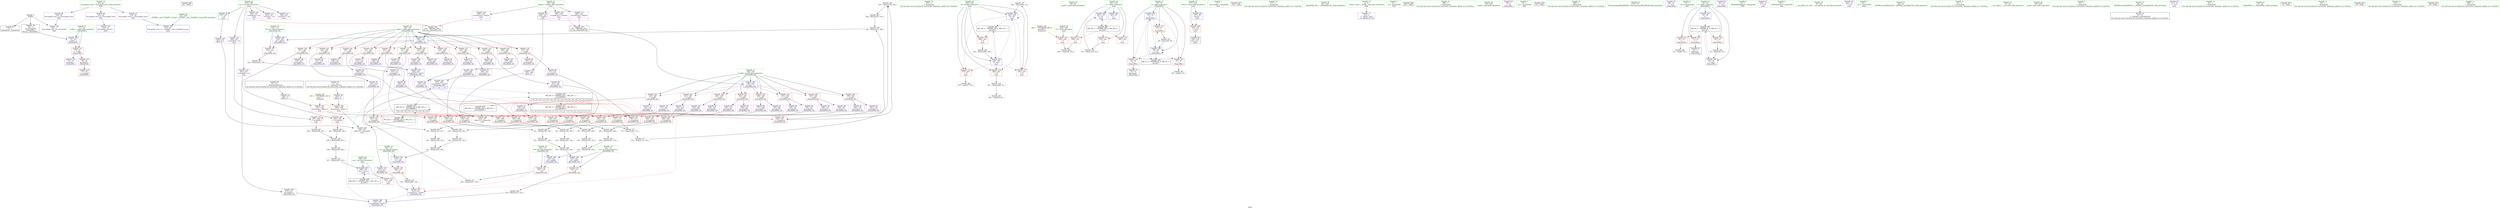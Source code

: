 digraph "SVFG" {
	label="SVFG";

	Node0x555f9a396980 [shape=record,color=grey,label="{NodeID: 0\nNullPtr}"];
	Node0x555f9a396980 -> Node0x555f9a3b4a30[style=solid];
	Node0x555f9a396980 -> Node0x555f9a3b5b50[style=solid];
	Node0x555f9a396980 -> Node0x555f9a3bdc20[style=solid];
	Node0x555f9a3e45e0 [shape=record,color=black,label="{NodeID: 346\n96 = PHI()\n}"];
	Node0x555f9a3c4ab0 [shape=record,color=grey,label="{NodeID: 263\n183 = Binary(178, 182, )\n}"];
	Node0x555f9a3c4ab0 -> Node0x555f9a3c47b0[style=solid];
	Node0x555f9a3bd7e0 [shape=record,color=red,label="{NodeID: 180\n302\<--301\n\<--arrayidx8\nmain\n}"];
	Node0x555f9a3bd7e0 -> Node0x555f9a3c4db0[style=solid];
	Node0x555f9a3b5410 [shape=record,color=purple,label="{NodeID: 97\n198\<--197\narrayidx42\<--\n_Z4multPA2_iS0_\n}"];
	Node0x555f9a3b2e40 [shape=record,color=green,label="{NodeID: 14\n270\<--1\n\<--dummyObj\nCan only get source location for instruction, argument, global var or function.}"];
	Node0x555f9a3c5fb0 [shape=record,color=grey,label="{NodeID: 277\n292 = Binary(291, 63, )\n}"];
	Node0x555f9a3c5fb0 -> Node0x555f9a3b8ed0[style=solid];
	Node0x555f9a3b8510 [shape=record,color=blue,label="{NodeID: 194\n112\<--163\na2\<--add22\n_Z4multPA2_iS0_\n}"];
	Node0x555f9a3b8510 -> Node0x555f9a3bbf80[style=dashed];
	Node0x555f9a3b4f50 [shape=record,color=purple,label="{NodeID: 111\n289\<--245\narraydecay5\<--thepow\nmain\n|{<s0>11}}"];
	Node0x555f9a3b4f50:s0 -> Node0x555f9a3e4c60[style=solid,color=red];
	Node0x555f9a3b39a0 [shape=record,color=green,label="{NodeID: 28\n80\<--81\nprintf\<--printf_field_insensitive\n}"];
	Node0x555f9a3b9070 [shape=record,color=blue,label="{NodeID: 208\n241\<--315\nt\<--inc\nmain\n}"];
	Node0x555f9a3b9070 -> Node0x555f9a3d0380[style=dashed];
	Node0x555f9a3bab30 [shape=record,color=red,label="{NodeID: 125\n67\<--55\n\<--j\n_Z5printPA2_i\n}"];
	Node0x555f9a3bab30 -> Node0x555f9a3c65b0[style=solid];
	Node0x555f9a3b4590 [shape=record,color=green,label="{NodeID: 42\n247\<--248\ncur\<--cur_field_insensitive\nmain\n}"];
	Node0x555f9a3b4590 -> Node0x555f9a3b6190[style=solid];
	Node0x555f9a3b4590 -> Node0x555f9a3b5020[style=solid];
	Node0x555f9a3b4590 -> Node0x555f9a3b50f0[style=solid];
	Node0x555f9a3b4590 -> Node0x555f9a3b51c0[style=solid];
	Node0x555f9a3b4590 -> Node0x555f9a3ba390[style=solid];
	Node0x555f9a3b4590 -> Node0x555f9a3ba420[style=solid];
	Node0x555f9a3bb690 [shape=record,color=red,label="{NodeID: 139\n223\<--106\n\<--a.addr\n_Z4multPA2_iS0_\n}"];
	Node0x555f9a3bb690 -> Node0x555f9a3b5a90[style=solid];
	Node0x555f9a3bb690 -> Node0x555f9a3b4b40[style=solid];
	Node0x555f9a3b6260 [shape=record,color=black,label="{NodeID: 56\n236\<--318\nmain_ret\<--\nmain\n}"];
	Node0x555f9a3bc1f0 [shape=record,color=red,label="{NodeID: 153\n123\<--122\n\<--arrayidx1\n_Z4multPA2_iS0_\n}"];
	Node0x555f9a3bc1f0 -> Node0x555f9a3c3d30[style=solid];
	Node0x555f9a3b6e50 [shape=record,color=purple,label="{NodeID: 70\n122\<--120\narrayidx1\<--\n_Z4multPA2_iS0_\n}"];
	Node0x555f9a3b6e50 -> Node0x555f9a3bc1f0[style=solid];
	Node0x555f9a3b9e50 [shape=record,color=grey,label="{NodeID: 250\n304 = Binary(298, 303, )\n}"];
	Node0x555f9a3b9e50 -> Node0x555f9a3ba150[style=solid];
	Node0x555f9a3bcd50 [shape=record,color=red,label="{NodeID: 167\n200\<--199\n\<--arrayidx43\n_Z4multPA2_iS0_\n}"];
	Node0x555f9a3bcd50 -> Node0x555f9a3c4c30[style=solid];
	Node0x555f9a3b79b0 [shape=record,color=purple,label="{NodeID: 84\n159\<--157\narrayidx19\<--\n_Z4multPA2_iS0_\n}"];
	Node0x555f9a3b79b0 -> Node0x555f9a3bc7a0[style=solid];
	Node0x555f9a3ad4a0 [shape=record,color=green,label="{NodeID: 1\n7\<--1\n__dso_handle\<--dummyObj\nGlob }"];
	Node0x555f9a3e46e0 [shape=record,color=black,label="{NodeID: 347\n253 = PHI()\n}"];
	Node0x555f9a3c4c30 [shape=record,color=grey,label="{NodeID: 264\n205 = Binary(200, 204, )\n}"];
	Node0x555f9a3c4c30 -> Node0x555f9a3c5b30[style=solid];
	Node0x555f9a3bd8b0 [shape=record,color=red,label="{NodeID: 181\n337\<--336\ndummyVal\<--offset_0\nmain\n}"];
	Node0x555f9a3bd8b0 -> Node0x555f9a3b8d30[style=solid];
	Node0x555f9a3b54e0 [shape=record,color=purple,label="{NodeID: 98\n199\<--197\narrayidx43\<--\n_Z4multPA2_iS0_\n}"];
	Node0x555f9a3b54e0 -> Node0x555f9a3bcd50[style=solid];
	Node0x555f9a3b2ed0 [shape=record,color=green,label="{NodeID: 15\n271\<--1\n\<--dummyObj\nCan only get source location for instruction, argument, global var or function.}"];
	Node0x555f9a3c6130 [shape=record,color=grey,label="{NodeID: 278\n281 = Binary(280, 63, )\n}"];
	Node0x555f9a3c6130 -> Node0x555f9a3c68b0[style=solid];
	Node0x555f9a3b85e0 [shape=record,color=blue,label="{NodeID: 195\n114\<--185\nb1\<--add35\n_Z4multPA2_iS0_\n}"];
	Node0x555f9a3b85e0 -> Node0x555f9a3bc050[style=dashed];
	Node0x555f9a3b5020 [shape=record,color=purple,label="{NodeID: 112\n284\<--247\narraydecay\<--cur\nmain\n|{<s0>10}}"];
	Node0x555f9a3b5020:s0 -> Node0x555f9a3e49e0[style=solid,color=red];
	Node0x555f9a3b3aa0 [shape=record,color=green,label="{NodeID: 29\n101\<--102\n_Z4multPA2_iS0_\<--_Z4multPA2_iS0__field_insensitive\n}"];
	Node0x555f9a3d2180 [shape=record,color=black,label="{NodeID: 292\nMR_20V_4 = PHI(MR_20V_7, MR_20V_3, )\npts\{2460000 \}\n|{|<s2>10|<s3>10|<s4>10|<s5>10|<s6>10|<s7>10|<s8>10|<s9>10|<s10>10|<s11>10|<s12>10|<s13>10|<s14>10|<s15>10|<s16>10|<s17>10|<s18>10}}"];
	Node0x555f9a3d2180 -> Node0x555f9a3d1280[style=dashed];
	Node0x555f9a3d2180 -> Node0x555f9a3d3a80[style=dashed];
	Node0x555f9a3d2180:s2 -> Node0x555f9a3bc1f0[style=dashed,color=red];
	Node0x555f9a3d2180:s3 -> Node0x555f9a3bc2c0[style=dashed,color=red];
	Node0x555f9a3d2180:s4 -> Node0x555f9a3bc390[style=dashed,color=red];
	Node0x555f9a3d2180:s5 -> Node0x555f9a3bc460[style=dashed,color=red];
	Node0x555f9a3d2180:s6 -> Node0x555f9a3bc530[style=dashed,color=red];
	Node0x555f9a3d2180:s7 -> Node0x555f9a3bc600[style=dashed,color=red];
	Node0x555f9a3d2180:s8 -> Node0x555f9a3bc6d0[style=dashed,color=red];
	Node0x555f9a3d2180:s9 -> Node0x555f9a3bc7a0[style=dashed,color=red];
	Node0x555f9a3d2180:s10 -> Node0x555f9a3bc870[style=dashed,color=red];
	Node0x555f9a3d2180:s11 -> Node0x555f9a3bc940[style=dashed,color=red];
	Node0x555f9a3d2180:s12 -> Node0x555f9a3bca10[style=dashed,color=red];
	Node0x555f9a3d2180:s13 -> Node0x555f9a3bcae0[style=dashed,color=red];
	Node0x555f9a3d2180:s14 -> Node0x555f9a3bcbb0[style=dashed,color=red];
	Node0x555f9a3d2180:s15 -> Node0x555f9a3bcc80[style=dashed,color=red];
	Node0x555f9a3d2180:s16 -> Node0x555f9a3bcd50[style=dashed,color=red];
	Node0x555f9a3d2180:s17 -> Node0x555f9a3bce20[style=dashed,color=red];
	Node0x555f9a3d2180:s18 -> Node0x555f9a3b8780[style=dashed,color=red];
	Node0x555f9a3bac00 [shape=record,color=red,label="{NodeID: 126\n74\<--55\n\<--j\n_Z5printPA2_i\n}"];
	Node0x555f9a3bac00 -> Node0x555f9a3b5ff0[style=solid];
	Node0x555f9a3b4660 [shape=record,color=green,label="{NodeID: 43\n249\<--250\nans\<--ans_field_insensitive\nmain\n}"];
	Node0x555f9a3b4660 -> Node0x555f9a3bd640[style=solid];
	Node0x555f9a3b4660 -> Node0x555f9a3b8fa0[style=solid];
	Node0x555f9a3bb760 [shape=record,color=red,label="{NodeID: 140\n229\<--106\n\<--a.addr\n_Z4multPA2_iS0_\n}"];
	Node0x555f9a3bb760 -> Node0x555f9a3b4c10[style=solid];
	Node0x555f9a3bb760 -> Node0x555f9a3b4ce0[style=solid];
	Node0x555f9a3b6330 [shape=record,color=purple,label="{NodeID: 57\n31\<--4\n\<--_ZStL8__ioinit\n__cxx_global_var_init\n}"];
	Node0x555f9a3bc2c0 [shape=record,color=red,label="{NodeID: 154\n127\<--126\n\<--arrayidx3\n_Z4multPA2_iS0_\n}"];
	Node0x555f9a3bc2c0 -> Node0x555f9a3c3d30[style=solid];
	Node0x555f9a3b6f20 [shape=record,color=purple,label="{NodeID: 71\n125\<--124\narrayidx2\<--\n_Z4multPA2_iS0_\n}"];
	Node0x555f9a3b9fd0 [shape=record,color=grey,label="{NodeID: 251\n222 = Binary(221, 130, )\n}"];
	Node0x555f9a3b9fd0 -> Node0x555f9a3b8920[style=solid];
	Node0x555f9a3bce20 [shape=record,color=red,label="{NodeID: 168\n204\<--203\n\<--arrayidx45\n_Z4multPA2_iS0_\n}"];
	Node0x555f9a3bce20 -> Node0x555f9a3c4c30[style=solid];
	Node0x555f9a3b7a80 [shape=record,color=purple,label="{NodeID: 85\n166\<--165\narrayidx23\<--\n_Z4multPA2_iS0_\n}"];
	Node0x555f9a396cd0 [shape=record,color=green,label="{NodeID: 2\n8\<--1\n.str\<--dummyObj\nGlob }"];
	Node0x555f9a3e47e0 [shape=record,color=black,label="{NodeID: 348\n263 = PHI()\n}"];
	Node0x555f9a3c4db0 [shape=record,color=grey,label="{NodeID: 265\n303 = Binary(63, 302, )\n}"];
	Node0x555f9a3c4db0 -> Node0x555f9a3b9e50[style=solid];
	Node0x555f9a3bd980 [shape=record,color=red,label="{NodeID: 182\n340\<--339\ndummyVal\<--offset_0\nmain\n}"];
	Node0x555f9a3bd980 -> Node0x555f9a3b8e00[style=solid];
	Node0x555f9a3b55b0 [shape=record,color=purple,label="{NodeID: 99\n202\<--201\narrayidx44\<--\n_Z4multPA2_iS0_\n}"];
	Node0x555f9a3b2f60 [shape=record,color=green,label="{NodeID: 16\n299\<--1\n\<--dummyObj\nCan only get source location for instruction, argument, global var or function.}"];
	Node0x555f9a3c62b0 [shape=record,color=grey,label="{NodeID: 279\n185 = Binary(174, 184, )\n}"];
	Node0x555f9a3c62b0 -> Node0x555f9a3b85e0[style=solid];
	Node0x555f9a3b86b0 [shape=record,color=blue,label="{NodeID: 196\n116\<--207\nb2\<--add48\n_Z4multPA2_iS0_\n}"];
	Node0x555f9a3b86b0 -> Node0x555f9a3bc120[style=dashed];
	Node0x555f9a3b50f0 [shape=record,color=purple,label="{NodeID: 113\n295\<--247\narrayidx\<--cur\nmain\n}"];
	Node0x555f9a3b3ba0 [shape=record,color=green,label="{NodeID: 30\n106\<--107\na.addr\<--a.addr_field_insensitive\n_Z4multPA2_iS0_\n}"];
	Node0x555f9a3b3ba0 -> Node0x555f9a3bae70[style=solid];
	Node0x555f9a3b3ba0 -> Node0x555f9a3baf40[style=solid];
	Node0x555f9a3b3ba0 -> Node0x555f9a3bb010[style=solid];
	Node0x555f9a3b3ba0 -> Node0x555f9a3bb0e0[style=solid];
	Node0x555f9a3b3ba0 -> Node0x555f9a3bb1b0[style=solid];
	Node0x555f9a3b3ba0 -> Node0x555f9a3bb280[style=solid];
	Node0x555f9a3b3ba0 -> Node0x555f9a3bb350[style=solid];
	Node0x555f9a3b3ba0 -> Node0x555f9a3bb420[style=solid];
	Node0x555f9a3b3ba0 -> Node0x555f9a3bb4f0[style=solid];
	Node0x555f9a3b3ba0 -> Node0x555f9a3bb5c0[style=solid];
	Node0x555f9a3b3ba0 -> Node0x555f9a3bb690[style=solid];
	Node0x555f9a3b3ba0 -> Node0x555f9a3bb760[style=solid];
	Node0x555f9a3b3ba0 -> Node0x555f9a3be130[style=solid];
	Node0x555f9a3d2680 [shape=record,color=black,label="{NodeID: 293\nMR_22V_4 = PHI(MR_22V_6, MR_22V_3, )\npts\{2480000 \}\n|{|<s4>10|<s5>10|<s6>10|<s7>10|<s8>10|<s9>10|<s10>10|<s11>10|<s12>10}}"];
	Node0x555f9a3d2680 -> Node0x555f9a3bd710[style=dashed];
	Node0x555f9a3d2680 -> Node0x555f9a3bd7e0[style=dashed];
	Node0x555f9a3d2680 -> Node0x555f9a3d1780[style=dashed];
	Node0x555f9a3d2680 -> Node0x555f9a3d2680[style=dashed];
	Node0x555f9a3d2680:s4 -> Node0x555f9a3bc1f0[style=dashed,color=red];
	Node0x555f9a3d2680:s5 -> Node0x555f9a3bc390[style=dashed,color=red];
	Node0x555f9a3d2680:s6 -> Node0x555f9a3bc530[style=dashed,color=red];
	Node0x555f9a3d2680:s7 -> Node0x555f9a3bc6d0[style=dashed,color=red];
	Node0x555f9a3d2680:s8 -> Node0x555f9a3bc870[style=dashed,color=red];
	Node0x555f9a3d2680:s9 -> Node0x555f9a3bca10[style=dashed,color=red];
	Node0x555f9a3d2680:s10 -> Node0x555f9a3bcbb0[style=dashed,color=red];
	Node0x555f9a3d2680:s11 -> Node0x555f9a3bcd50[style=dashed,color=red];
	Node0x555f9a3d2680:s12 -> Node0x555f9a3b8780[style=dashed,color=red];
	Node0x555f9a3bacd0 [shape=record,color=red,label="{NodeID: 127\n83\<--55\n\<--j\n_Z5printPA2_i\n}"];
	Node0x555f9a3bacd0 -> Node0x555f9a3c41b0[style=solid];
	Node0x555f9a3b4730 [shape=record,color=green,label="{NodeID: 44\n254\<--255\nscanf\<--scanf_field_insensitive\n}"];
	Node0x555f9a3d5dd0 [shape=record,color=yellow,style=double,label="{NodeID: 307\n24V_1 = ENCHI(MR_24V_0)\npts\{1 \}\nFun[main]}"];
	Node0x555f9a3d5dd0 -> Node0x555f9a3bd8b0[style=dashed];
	Node0x555f9a3d5dd0 -> Node0x555f9a3bd980[style=dashed];
	Node0x555f9a3bb830 [shape=record,color=red,label="{NodeID: 141\n124\<--108\n\<--b.addr\n_Z4multPA2_iS0_\n}"];
	Node0x555f9a3bb830 -> Node0x555f9a3b6f20[style=solid];
	Node0x555f9a3bb830 -> Node0x555f9a3b6ff0[style=solid];
	Node0x555f9a3b6400 [shape=record,color=purple,label="{NodeID: 58\n78\<--8\n\<--.str\n_Z5printPA2_i\n}"];
	Node0x555f9a3bc390 [shape=record,color=red,label="{NodeID: 155\n134\<--133\n\<--arrayidx5\n_Z4multPA2_iS0_\n}"];
	Node0x555f9a3bc390 -> Node0x555f9a3c4330[style=solid];
	Node0x555f9a3b6ff0 [shape=record,color=purple,label="{NodeID: 72\n126\<--124\narrayidx3\<--\n_Z4multPA2_iS0_\n}"];
	Node0x555f9a3b6ff0 -> Node0x555f9a3bc2c0[style=solid];
	Node0x555f9a3ba150 [shape=record,color=grey,label="{NodeID: 252\n305 = Binary(304, 306, )\n}"];
	Node0x555f9a3ba150 -> Node0x555f9a3ba2d0[style=solid];
	Node0x555f9a3bcef0 [shape=record,color=red,label="{NodeID: 169\n318\<--237\n\<--retval\nmain\n}"];
	Node0x555f9a3bcef0 -> Node0x555f9a3b6260[style=solid];
	Node0x555f9a3b7b50 [shape=record,color=purple,label="{NodeID: 86\n167\<--165\narrayidx24\<--\n_Z4multPA2_iS0_\n}"];
	Node0x555f9a3b7b50 -> Node0x555f9a3bc870[style=solid];
	Node0x555f9a3ae5c0 [shape=record,color=green,label="{NodeID: 3\n10\<--1\n.str.1\<--dummyObj\nGlob }"];
	Node0x555f9a3e48e0 [shape=record,color=black,label="{NodeID: 349\n312 = PHI()\n}"];
	Node0x555f9a3c4f30 [shape=record,color=grey,label="{NodeID: 266\n152 = Binary(151, 130, )\n}"];
	Node0x555f9a3c4f30 -> Node0x555f9a3b9850[style=solid];
	Node0x555f9a3bda50 [shape=record,color=blue,label="{NodeID: 183\n332\<--21\nllvm.global_ctors_0\<--\nGlob }"];
	Node0x555f9a3b5680 [shape=record,color=purple,label="{NodeID: 100\n203\<--201\narrayidx45\<--\n_Z4multPA2_iS0_\n}"];
	Node0x555f9a3b5680 -> Node0x555f9a3bce20[style=solid];
	Node0x555f9a3b2ff0 [shape=record,color=green,label="{NodeID: 17\n306\<--1\n\<--dummyObj\nCan only get source location for instruction, argument, global var or function.}"];
	Node0x555f9a3c6430 [shape=record,color=grey,label="{NodeID: 280\n265 = Binary(264, 266, )\n}"];
	Node0x555f9a3c6430 -> Node0x555f9a3b8c60[style=solid];
	Node0x555f9a3b8780 [shape=record,color=blue,label="{NodeID: 197\n213\<--210\narrayidx51\<--rem49\n_Z4multPA2_iS0_\n}"];
	Node0x555f9a3b8780 -> Node0x555f9a3b8850[style=dashed];
	Node0x555f9a3b51c0 [shape=record,color=purple,label="{NodeID: 114\n296\<--247\narrayidx6\<--cur\nmain\n}"];
	Node0x555f9a3b51c0 -> Node0x555f9a3bd710[style=solid];
	Node0x555f9a3b3c70 [shape=record,color=green,label="{NodeID: 31\n108\<--109\nb.addr\<--b.addr_field_insensitive\n_Z4multPA2_iS0_\n}"];
	Node0x555f9a3b3c70 -> Node0x555f9a3bb830[style=solid];
	Node0x555f9a3b3c70 -> Node0x555f9a3bb900[style=solid];
	Node0x555f9a3b3c70 -> Node0x555f9a3bb9d0[style=solid];
	Node0x555f9a3b3c70 -> Node0x555f9a3bbaa0[style=solid];
	Node0x555f9a3b3c70 -> Node0x555f9a3bbb70[style=solid];
	Node0x555f9a3b3c70 -> Node0x555f9a3bbc40[style=solid];
	Node0x555f9a3b3c70 -> Node0x555f9a3bbd10[style=solid];
	Node0x555f9a3b3c70 -> Node0x555f9a3bbde0[style=solid];
	Node0x555f9a3b3c70 -> Node0x555f9a3b8370[style=solid];
	Node0x555f9a3bada0 [shape=record,color=red,label="{NodeID: 128\n77\<--76\n\<--arrayidx5\n_Z5printPA2_i\n}"];
	Node0x555f9a3b4830 [shape=record,color=green,label="{NodeID: 45\n272\<--273\nllvm.memcpy.p0i8.p0i8.i64\<--llvm.memcpy.p0i8.p0i8.i64_field_insensitive\n}"];
	Node0x555f9a3bb900 [shape=record,color=red,label="{NodeID: 142\n135\<--108\n\<--b.addr\n_Z4multPA2_iS0_\n}"];
	Node0x555f9a3bb900 -> Node0x555f9a3b7260[style=solid];
	Node0x555f9a3bb900 -> Node0x555f9a3b7330[style=solid];
	Node0x555f9a3b64d0 [shape=record,color=purple,label="{NodeID: 59\n88\<--10\n\<--.str.1\n_Z5printPA2_i\n}"];
	Node0x555f9a3bc460 [shape=record,color=red,label="{NodeID: 156\n138\<--137\n\<--arrayidx7\n_Z4multPA2_iS0_\n}"];
	Node0x555f9a3bc460 -> Node0x555f9a3c4330[style=solid];
	Node0x555f9a3b70c0 [shape=record,color=purple,label="{NodeID: 73\n132\<--131\narrayidx4\<--\n_Z4multPA2_iS0_\n}"];
	Node0x555f9a3ba2d0 [shape=record,color=grey,label="{NodeID: 253\n307 = Binary(305, 130, )\n}"];
	Node0x555f9a3ba2d0 -> Node0x555f9a3b8fa0[style=solid];
	Node0x555f9a3bcfc0 [shape=record,color=red,label="{NodeID: 170\n259\<--239\n\<--T\nmain\n}"];
	Node0x555f9a3bcfc0 -> Node0x555f9a3c6bb0[style=solid];
	Node0x555f9a3b7c20 [shape=record,color=purple,label="{NodeID: 87\n170\<--169\narrayidx25\<--\n_Z4multPA2_iS0_\n}"];
	Node0x555f9a3b20f0 [shape=record,color=green,label="{NodeID: 4\n12\<--1\n.str.2\<--dummyObj\nGlob }"];
	Node0x555f9a3e49e0 [shape=record,color=black,label="{NodeID: 350\n104 = PHI(284, 288, )\n0th arg _Z4multPA2_iS0_ }"];
	Node0x555f9a3e49e0 -> Node0x555f9a3be130[style=solid];
	Node0x555f9a3c50b0 [shape=record,color=grey,label="{NodeID: 267\n298 = Binary(299, 297, )\n}"];
	Node0x555f9a3c50b0 -> Node0x555f9a3b9e50[style=solid];
	Node0x555f9a3bdb20 [shape=record,color=blue,label="{NodeID: 184\n333\<--22\nllvm.global_ctors_1\<--_GLOBAL__sub_I_TripleM_2_0.cpp\nGlob }"];
	Node0x555f9a3b5750 [shape=record,color=purple,label="{NodeID: 101\n212\<--211\narrayidx50\<--\n_Z4multPA2_iS0_\n}"];
	Node0x555f9a3b30c0 [shape=record,color=green,label="{NodeID: 18\n4\<--6\n_ZStL8__ioinit\<--_ZStL8__ioinit_field_insensitive\nGlob }"];
	Node0x555f9a3b30c0 -> Node0x555f9a3b6330[style=solid];
	Node0x555f9a3c65b0 [shape=record,color=grey,label="{NodeID: 281\n68 = cmp(67, 63, )\n}"];
	Node0x555f9a3b8850 [shape=record,color=blue,label="{NodeID: 198\n219\<--216\narrayidx54\<--rem52\n_Z4multPA2_iS0_\n}"];
	Node0x555f9a3b8850 -> Node0x555f9a3b8920[style=dashed];
	Node0x555f9a3ba390 [shape=record,color=purple,label="{NodeID: 115\n300\<--247\narrayidx7\<--cur\nmain\n}"];
	Node0x555f9a3b3d40 [shape=record,color=green,label="{NodeID: 32\n110\<--111\na1\<--a1_field_insensitive\n_Z4multPA2_iS0_\n}"];
	Node0x555f9a3b3d40 -> Node0x555f9a3bbeb0[style=solid];
	Node0x555f9a3b3d40 -> Node0x555f9a3b8440[style=solid];
	Node0x555f9a3d3080 [shape=record,color=black,label="{NodeID: 295\nMR_4V_3 = PHI(MR_4V_4, MR_4V_2, )\npts\{54 \}\n}"];
	Node0x555f9a3d3080 -> Node0x555f9a3ba8c0[style=dashed];
	Node0x555f9a3d3080 -> Node0x555f9a3ba990[style=dashed];
	Node0x555f9a3d3080 -> Node0x555f9a3baa60[style=dashed];
	Node0x555f9a3d3080 -> Node0x555f9a3be060[style=dashed];
	Node0x555f9a3bae70 [shape=record,color=red,label="{NodeID: 129\n120\<--106\n\<--a.addr\n_Z4multPA2_iS0_\n}"];
	Node0x555f9a3bae70 -> Node0x555f9a3b6d80[style=solid];
	Node0x555f9a3bae70 -> Node0x555f9a3b6e50[style=solid];
	Node0x555f9a3b4930 [shape=record,color=green,label="{NodeID: 46\n22\<--328\n_GLOBAL__sub_I_TripleM_2_0.cpp\<--_GLOBAL__sub_I_TripleM_2_0.cpp_field_insensitive\n}"];
	Node0x555f9a3b4930 -> Node0x555f9a3bdb20[style=solid];
	Node0x555f9a3d5fc0 [shape=record,color=yellow,style=double,label="{NodeID: 309\n28V_1 = ENCHI(MR_28V_0)\npts\{240 \}\nFun[main]}"];
	Node0x555f9a3d5fc0 -> Node0x555f9a3bcfc0[style=dashed];
	Node0x555f9a3bb9d0 [shape=record,color=red,label="{NodeID: 143\n147\<--108\n\<--b.addr\n_Z4multPA2_iS0_\n}"];
	Node0x555f9a3bb9d0 -> Node0x555f9a3b75a0[style=solid];
	Node0x555f9a3bb9d0 -> Node0x555f9a3b7670[style=solid];
	Node0x555f9a3b65a0 [shape=record,color=purple,label="{NodeID: 60\n95\<--10\n\<--.str.1\n_Z5printPA2_i\n}"];
	Node0x555f9a3bc530 [shape=record,color=red,label="{NodeID: 157\n146\<--145\n\<--arrayidx11\n_Z4multPA2_iS0_\n}"];
	Node0x555f9a3bc530 -> Node0x555f9a3c53b0[style=solid];
	Node0x555f9a3b7190 [shape=record,color=purple,label="{NodeID: 74\n133\<--131\narrayidx5\<--\n_Z4multPA2_iS0_\n}"];
	Node0x555f9a3b7190 -> Node0x555f9a3bc390[style=solid];
	Node0x555f9a3c3d30 [shape=record,color=grey,label="{NodeID: 254\n128 = Binary(123, 127, )\n}"];
	Node0x555f9a3c3d30 -> Node0x555f9a3b9cd0[style=solid];
	Node0x555f9a3bd090 [shape=record,color=red,label="{NodeID: 171\n258\<--241\n\<--t\nmain\n}"];
	Node0x555f9a3bd090 -> Node0x555f9a3c6bb0[style=solid];
	Node0x555f9a3b7cf0 [shape=record,color=purple,label="{NodeID: 88\n171\<--169\narrayidx26\<--\n_Z4multPA2_iS0_\n}"];
	Node0x555f9a3b7cf0 -> Node0x555f9a3bc940[style=solid];
	Node0x555f9a3b2180 [shape=record,color=green,label="{NodeID: 5\n14\<--1\n_ZZ4mainE6thepow\<--dummyObj\nGlob }"];
	Node0x555f9a3e4c60 [shape=record,color=black,label="{NodeID: 351\n105 = PHI(285, 289, )\n1st arg _Z4multPA2_iS0_ }"];
	Node0x555f9a3e4c60 -> Node0x555f9a3b8370[style=solid];
	Node0x555f9a3c5230 [shape=record,color=grey,label="{NodeID: 268\n195 = Binary(190, 194, )\n}"];
	Node0x555f9a3c5230 -> Node0x555f9a3c5530[style=solid];
	Node0x555f9a3bdc20 [shape=record,color=blue, style = dotted,label="{NodeID: 185\n334\<--3\nllvm.global_ctors_2\<--dummyVal\nGlob }"];
	Node0x555f9a3b5820 [shape=record,color=purple,label="{NodeID: 102\n213\<--211\narrayidx51\<--\n_Z4multPA2_iS0_\n}"];
	Node0x555f9a3b5820 -> Node0x555f9a3b8780[style=solid];
	Node0x555f9a3b3190 [shape=record,color=green,label="{NodeID: 19\n20\<--24\nllvm.global_ctors\<--llvm.global_ctors_field_insensitive\nGlob }"];
	Node0x555f9a3b3190 -> Node0x555f9a3b6a80[style=solid];
	Node0x555f9a3b3190 -> Node0x555f9a3b6b80[style=solid];
	Node0x555f9a3b3190 -> Node0x555f9a3b6c80[style=solid];
	Node0x555f9a3c6730 [shape=record,color=grey,label="{NodeID: 282\n62 = cmp(61, 63, )\n}"];
	Node0x555f9a3b8920 [shape=record,color=blue,label="{NodeID: 199\n225\<--222\narrayidx57\<--rem55\n_Z4multPA2_iS0_\n}"];
	Node0x555f9a3b8920 -> Node0x555f9a3b89f0[style=dashed];
	Node0x555f9a3ba420 [shape=record,color=purple,label="{NodeID: 116\n301\<--247\narrayidx8\<--cur\nmain\n}"];
	Node0x555f9a3ba420 -> Node0x555f9a3bd7e0[style=solid];
	Node0x555f9a3b3e10 [shape=record,color=green,label="{NodeID: 33\n112\<--113\na2\<--a2_field_insensitive\n_Z4multPA2_iS0_\n}"];
	Node0x555f9a3b3e10 -> Node0x555f9a3bbf80[style=solid];
	Node0x555f9a3b3e10 -> Node0x555f9a3b8510[style=solid];
	Node0x555f9a3d3580 [shape=record,color=black,label="{NodeID: 296\nMR_6V_2 = PHI(MR_6V_4, MR_6V_1, )\npts\{56 \}\n}"];
	Node0x555f9a3d3580 -> Node0x555f9a3bdec0[style=dashed];
	Node0x555f9a3baf40 [shape=record,color=red,label="{NodeID: 130\n131\<--106\n\<--a.addr\n_Z4multPA2_iS0_\n}"];
	Node0x555f9a3baf40 -> Node0x555f9a3b70c0[style=solid];
	Node0x555f9a3baf40 -> Node0x555f9a3b7190[style=solid];
	Node0x555f9a3b4a30 [shape=record,color=black,label="{NodeID: 47\n2\<--3\ndummyVal\<--dummyVal\n}"];
	Node0x555f9a3bbaa0 [shape=record,color=red,label="{NodeID: 144\n157\<--108\n\<--b.addr\n_Z4multPA2_iS0_\n}"];
	Node0x555f9a3bbaa0 -> Node0x555f9a3b78e0[style=solid];
	Node0x555f9a3bbaa0 -> Node0x555f9a3b79b0[style=solid];
	Node0x555f9a3b6670 [shape=record,color=purple,label="{NodeID: 61\n252\<--12\n\<--.str.2\nmain\n}"];
	Node0x555f9a3bc600 [shape=record,color=red,label="{NodeID: 158\n150\<--149\n\<--arrayidx13\n_Z4multPA2_iS0_\n}"];
	Node0x555f9a3bc600 -> Node0x555f9a3c53b0[style=solid];
	Node0x555f9a3b7260 [shape=record,color=purple,label="{NodeID: 75\n136\<--135\narrayidx6\<--\n_Z4multPA2_iS0_\n}"];
	Node0x555f9a3c3eb0 [shape=record,color=grey,label="{NodeID: 255\n315 = Binary(314, 85, )\n}"];
	Node0x555f9a3c3eb0 -> Node0x555f9a3b9070[style=solid];
	Node0x555f9a3bd160 [shape=record,color=red,label="{NodeID: 172\n309\<--241\n\<--t\nmain\n}"];
	Node0x555f9a3b7dc0 [shape=record,color=purple,label="{NodeID: 89\n176\<--175\narrayidx29\<--\n_Z4multPA2_iS0_\n}"];
	Node0x555f9a3b2210 [shape=record,color=green,label="{NodeID: 6\n16\<--1\n_ZZ4mainE3cur\<--dummyObj\nGlob }"];
	Node0x555f9a3c53b0 [shape=record,color=grey,label="{NodeID: 269\n151 = Binary(146, 150, )\n}"];
	Node0x555f9a3c53b0 -> Node0x555f9a3c4f30[style=solid];
	Node0x555f9a3bdd20 [shape=record,color=blue,label="{NodeID: 186\n51\<--50\na.addr\<--a\n_Z5printPA2_i\n}"];
	Node0x555f9a3bdd20 -> Node0x555f9a3ba7f0[style=dashed];
	Node0x555f9a3b58f0 [shape=record,color=purple,label="{NodeID: 103\n218\<--217\narrayidx53\<--\n_Z4multPA2_iS0_\n}"];
	Node0x555f9a3b3260 [shape=record,color=green,label="{NodeID: 20\n25\<--26\n__cxx_global_var_init\<--__cxx_global_var_init_field_insensitive\n}"];
	Node0x555f9a3c68b0 [shape=record,color=grey,label="{NodeID: 283\n282 = cmp(281, 85, )\n}"];
	Node0x555f9a3b89f0 [shape=record,color=blue,label="{NodeID: 200\n231\<--228\narrayidx60\<--rem58\n_Z4multPA2_iS0_\n|{<s0>10|<s1>10|<s2>11}}"];
	Node0x555f9a3b89f0:s0 -> Node0x555f9a3d2680[style=dashed,color=blue];
	Node0x555f9a3b89f0:s1 -> Node0x555f9a3d3a80[style=dashed,color=blue];
	Node0x555f9a3b89f0:s2 -> Node0x555f9a3d2180[style=dashed,color=blue];
	Node0x555f9a3ba4b0 [shape=record,color=purple,label="{NodeID: 117\n335\<--268\noffset_0\<--\n}"];
	Node0x555f9a3ba4b0 -> Node0x555f9a3b8d30[style=solid];
	Node0x555f9a3b3ee0 [shape=record,color=green,label="{NodeID: 34\n114\<--115\nb1\<--b1_field_insensitive\n_Z4multPA2_iS0_\n}"];
	Node0x555f9a3b3ee0 -> Node0x555f9a3bc050[style=solid];
	Node0x555f9a3b3ee0 -> Node0x555f9a3b85e0[style=solid];
	Node0x555f9a3d3a80 [shape=record,color=black,label="{NodeID: 297\nMR_20V_6 = PHI(MR_20V_5, MR_20V_4, )\npts\{2460000 \}\n|{<s0>11|<s1>11|<s2>11|<s3>11|<s4>11|<s5>11|<s6>11|<s7>11|<s8>11|<s9>11|<s10>11|<s11>11|<s12>11|<s13>11|<s14>11|<s15>11|<s16>11}}"];
	Node0x555f9a3d3a80:s0 -> Node0x555f9a3bc1f0[style=dashed,color=red];
	Node0x555f9a3d3a80:s1 -> Node0x555f9a3bc2c0[style=dashed,color=red];
	Node0x555f9a3d3a80:s2 -> Node0x555f9a3bc390[style=dashed,color=red];
	Node0x555f9a3d3a80:s3 -> Node0x555f9a3bc460[style=dashed,color=red];
	Node0x555f9a3d3a80:s4 -> Node0x555f9a3bc530[style=dashed,color=red];
	Node0x555f9a3d3a80:s5 -> Node0x555f9a3bc600[style=dashed,color=red];
	Node0x555f9a3d3a80:s6 -> Node0x555f9a3bc6d0[style=dashed,color=red];
	Node0x555f9a3d3a80:s7 -> Node0x555f9a3bc7a0[style=dashed,color=red];
	Node0x555f9a3d3a80:s8 -> Node0x555f9a3bc870[style=dashed,color=red];
	Node0x555f9a3d3a80:s9 -> Node0x555f9a3bc940[style=dashed,color=red];
	Node0x555f9a3d3a80:s10 -> Node0x555f9a3bca10[style=dashed,color=red];
	Node0x555f9a3d3a80:s11 -> Node0x555f9a3bcae0[style=dashed,color=red];
	Node0x555f9a3d3a80:s12 -> Node0x555f9a3bcbb0[style=dashed,color=red];
	Node0x555f9a3d3a80:s13 -> Node0x555f9a3bcc80[style=dashed,color=red];
	Node0x555f9a3d3a80:s14 -> Node0x555f9a3bcd50[style=dashed,color=red];
	Node0x555f9a3d3a80:s15 -> Node0x555f9a3bce20[style=dashed,color=red];
	Node0x555f9a3d3a80:s16 -> Node0x555f9a3b8780[style=dashed,color=red];
	Node0x555f9a3bb010 [shape=record,color=red,label="{NodeID: 131\n143\<--106\n\<--a.addr\n_Z4multPA2_iS0_\n}"];
	Node0x555f9a3bb010 -> Node0x555f9a3b7400[style=solid];
	Node0x555f9a3bb010 -> Node0x555f9a3b74d0[style=solid];
	Node0x555f9a3b5b50 [shape=record,color=black,label="{NodeID: 48\n50\<--3\na\<--dummyVal\n_Z5printPA2_i\n0th arg _Z5printPA2_i }"];
	Node0x555f9a3b5b50 -> Node0x555f9a3bdd20[style=solid];
	Node0x555f9a3bbb70 [shape=record,color=red,label="{NodeID: 145\n169\<--108\n\<--b.addr\n_Z4multPA2_iS0_\n}"];
	Node0x555f9a3bbb70 -> Node0x555f9a3b7c20[style=solid];
	Node0x555f9a3bbb70 -> Node0x555f9a3b7cf0[style=solid];
	Node0x555f9a3b6740 [shape=record,color=purple,label="{NodeID: 62\n262\<--12\n\<--.str.2\nmain\n}"];
	Node0x555f9a3bc6d0 [shape=record,color=red,label="{NodeID: 159\n156\<--155\n\<--arrayidx17\n_Z4multPA2_iS0_\n}"];
	Node0x555f9a3bc6d0 -> Node0x555f9a3b99d0[style=solid];
	Node0x555f9a3b7330 [shape=record,color=purple,label="{NodeID: 76\n137\<--135\narrayidx7\<--\n_Z4multPA2_iS0_\n}"];
	Node0x555f9a3b7330 -> Node0x555f9a3bc460[style=solid];
	Node0x555f9a3c4030 [shape=record,color=grey,label="{NodeID: 256\n92 = Binary(91, 85, )\n}"];
	Node0x555f9a3c4030 -> Node0x555f9a3be060[style=solid];
	Node0x555f9a3bd230 [shape=record,color=red,label="{NodeID: 173\n314\<--241\n\<--t\nmain\n}"];
	Node0x555f9a3bd230 -> Node0x555f9a3c3eb0[style=solid];
	Node0x555f9a3b7e90 [shape=record,color=purple,label="{NodeID: 90\n177\<--175\narrayidx30\<--\n_Z4multPA2_iS0_\n}"];
	Node0x555f9a3b7e90 -> Node0x555f9a3bca10[style=solid];
	Node0x555f9a3b22a0 [shape=record,color=green,label="{NodeID: 7\n18\<--1\n.str.3\<--dummyObj\nGlob }"];
	Node0x555f9a3c5530 [shape=record,color=grey,label="{NodeID: 270\n196 = Binary(195, 130, )\n}"];
	Node0x555f9a3c5530 -> Node0x555f9a3c5830[style=solid];
	Node0x555f9a3bddf0 [shape=record,color=blue,label="{NodeID: 187\n53\<--59\ni\<--\n_Z5printPA2_i\n}"];
	Node0x555f9a3bddf0 -> Node0x555f9a3d3080[style=dashed];
	Node0x555f9a3b59c0 [shape=record,color=purple,label="{NodeID: 104\n219\<--217\narrayidx54\<--\n_Z4multPA2_iS0_\n}"];
	Node0x555f9a3b59c0 -> Node0x555f9a3b8850[style=solid];
	Node0x555f9a3b3330 [shape=record,color=green,label="{NodeID: 21\n29\<--30\n_ZNSt8ios_base4InitC1Ev\<--_ZNSt8ios_base4InitC1Ev_field_insensitive\n}"];
	Node0x555f9a3c6a30 [shape=record,color=grey,label="{NodeID: 284\n278 = cmp(277, 59, )\n}"];
	Node0x555f9a3b8ac0 [shape=record,color=blue,label="{NodeID: 201\n237\<--59\nretval\<--\nmain\n}"];
	Node0x555f9a3b8ac0 -> Node0x555f9a3bcef0[style=dashed];
	Node0x555f9a3ba580 [shape=record,color=purple,label="{NodeID: 118\n338\<--274\noffset_0\<--\n}"];
	Node0x555f9a3ba580 -> Node0x555f9a3b8e00[style=solid];
	Node0x555f9a3b3fb0 [shape=record,color=green,label="{NodeID: 35\n116\<--117\nb2\<--b2_field_insensitive\n_Z4multPA2_iS0_\n}"];
	Node0x555f9a3b3fb0 -> Node0x555f9a3bc120[style=solid];
	Node0x555f9a3b3fb0 -> Node0x555f9a3b86b0[style=solid];
	Node0x555f9a3bb0e0 [shape=record,color=red,label="{NodeID: 132\n153\<--106\n\<--a.addr\n_Z4multPA2_iS0_\n}"];
	Node0x555f9a3bb0e0 -> Node0x555f9a3b7740[style=solid];
	Node0x555f9a3bb0e0 -> Node0x555f9a3b7810[style=solid];
	Node0x555f9a3b5c20 [shape=record,color=black,label="{NodeID: 49\n15\<--14\n\<--_ZZ4mainE6thepow\nCan only get source location for instruction, argument, global var or function.}"];
	Node0x555f9a3b5c20 -> Node0x555f9a3b6810[style=solid];
	Node0x555f9a3bbc40 [shape=record,color=red,label="{NodeID: 146\n179\<--108\n\<--b.addr\n_Z4multPA2_iS0_\n}"];
	Node0x555f9a3bbc40 -> Node0x555f9a3b7f60[style=solid];
	Node0x555f9a3bbc40 -> Node0x555f9a3b8030[style=solid];
	Node0x555f9a3b6810 [shape=record,color=purple,label="{NodeID: 63\n336\<--15\noffset_0\<--\n}"];
	Node0x555f9a3b6810 -> Node0x555f9a3bd8b0[style=solid];
	Node0x555f9a3bc7a0 [shape=record,color=red,label="{NodeID: 160\n160\<--159\n\<--arrayidx19\n_Z4multPA2_iS0_\n}"];
	Node0x555f9a3bc7a0 -> Node0x555f9a3b99d0[style=solid];
	Node0x555f9a3b7400 [shape=record,color=purple,label="{NodeID: 77\n144\<--143\narrayidx10\<--\n_Z4multPA2_iS0_\n}"];
	Node0x555f9a3c41b0 [shape=record,color=grey,label="{NodeID: 257\n84 = Binary(83, 85, )\n}"];
	Node0x555f9a3c41b0 -> Node0x555f9a3bdf90[style=solid];
	Node0x555f9a3bd300 [shape=record,color=red,label="{NodeID: 174\n264\<--243\n\<--N\nmain\n}"];
	Node0x555f9a3bd300 -> Node0x555f9a3c6430[style=solid];
	Node0x555f9a3b7f60 [shape=record,color=purple,label="{NodeID: 91\n180\<--179\narrayidx31\<--\n_Z4multPA2_iS0_\n}"];
	Node0x555f9a3b2ae0 [shape=record,color=green,label="{NodeID: 8\n21\<--1\n\<--dummyObj\nCan only get source location for instruction, argument, global var or function.}"];
	Node0x555f9a3c56b0 [shape=record,color=grey,label="{NodeID: 271\n228 = Binary(227, 130, )\n}"];
	Node0x555f9a3c56b0 -> Node0x555f9a3b89f0[style=solid];
	Node0x555f9a3bdec0 [shape=record,color=blue,label="{NodeID: 188\n55\<--59\nj\<--\n_Z5printPA2_i\n}"];
	Node0x555f9a3bdec0 -> Node0x555f9a3bab30[style=dashed];
	Node0x555f9a3bdec0 -> Node0x555f9a3bac00[style=dashed];
	Node0x555f9a3bdec0 -> Node0x555f9a3bacd0[style=dashed];
	Node0x555f9a3bdec0 -> Node0x555f9a3bdf90[style=dashed];
	Node0x555f9a3bdec0 -> Node0x555f9a3d3580[style=dashed];
	Node0x555f9a3b5a90 [shape=record,color=purple,label="{NodeID: 105\n224\<--223\narrayidx56\<--\n_Z4multPA2_iS0_\n}"];
	Node0x555f9a3b3430 [shape=record,color=green,label="{NodeID: 22\n35\<--36\n__cxa_atexit\<--__cxa_atexit_field_insensitive\n}"];
	Node0x555f9a3c6bb0 [shape=record,color=grey,label="{NodeID: 285\n260 = cmp(258, 259, )\n}"];
	Node0x555f9a3b8b90 [shape=record,color=blue,label="{NodeID: 202\n241\<--85\nt\<--\nmain\n}"];
	Node0x555f9a3b8b90 -> Node0x555f9a3d0380[style=dashed];
	Node0x555f9a3ba650 [shape=record,color=purple,label="{NodeID: 119\n73\<--70\narrayidx\<--\n_Z5printPA2_i\n}"];
	Node0x555f9a3b4080 [shape=record,color=green,label="{NodeID: 36\n234\<--235\nmain\<--main_field_insensitive\n}"];
	Node0x555f9a3bb1b0 [shape=record,color=red,label="{NodeID: 133\n165\<--106\n\<--a.addr\n_Z4multPA2_iS0_\n}"];
	Node0x555f9a3bb1b0 -> Node0x555f9a3b7a80[style=solid];
	Node0x555f9a3bb1b0 -> Node0x555f9a3b7b50[style=solid];
	Node0x555f9a3b5d20 [shape=record,color=black,label="{NodeID: 50\n17\<--16\n\<--_ZZ4mainE3cur\nCan only get source location for instruction, argument, global var or function.}"];
	Node0x555f9a3b5d20 -> Node0x555f9a3b68e0[style=solid];
	Node0x555f9a3bbd10 [shape=record,color=red,label="{NodeID: 147\n191\<--108\n\<--b.addr\n_Z4multPA2_iS0_\n}"];
	Node0x555f9a3bbd10 -> Node0x555f9a3b82a0[style=solid];
	Node0x555f9a3bbd10 -> Node0x555f9a3b5340[style=solid];
	Node0x555f9a3b68e0 [shape=record,color=purple,label="{NodeID: 64\n339\<--17\noffset_0\<--\n}"];
	Node0x555f9a3b68e0 -> Node0x555f9a3bd980[style=solid];
	Node0x555f9a3bc870 [shape=record,color=red,label="{NodeID: 161\n168\<--167\n\<--arrayidx24\n_Z4multPA2_iS0_\n}"];
	Node0x555f9a3bc870 -> Node0x555f9a3c5cb0[style=solid];
	Node0x555f9a3b74d0 [shape=record,color=purple,label="{NodeID: 78\n145\<--143\narrayidx11\<--\n_Z4multPA2_iS0_\n}"];
	Node0x555f9a3b74d0 -> Node0x555f9a3bc530[style=solid];
	Node0x555f9a3c4330 [shape=record,color=grey,label="{NodeID: 258\n139 = Binary(134, 138, )\n}"];
	Node0x555f9a3c4330 -> Node0x555f9a3c44b0[style=solid];
	Node0x555f9a3bd3d0 [shape=record,color=red,label="{NodeID: 175\n277\<--243\n\<--N\nmain\n}"];
	Node0x555f9a3bd3d0 -> Node0x555f9a3c6a30[style=solid];
	Node0x555f9a3b8030 [shape=record,color=purple,label="{NodeID: 92\n181\<--179\narrayidx32\<--\n_Z4multPA2_iS0_\n}"];
	Node0x555f9a3b8030 -> Node0x555f9a3bcae0[style=solid];
	Node0x555f9a3b2b70 [shape=record,color=green,label="{NodeID: 9\n59\<--1\n\<--dummyObj\nCan only get source location for instruction, argument, global var or function.}"];
	Node0x555f9a3c5830 [shape=record,color=grey,label="{NodeID: 272\n207 = Binary(196, 206, )\n}"];
	Node0x555f9a3c5830 -> Node0x555f9a3b86b0[style=solid];
	Node0x555f9a3bdf90 [shape=record,color=blue,label="{NodeID: 189\n55\<--84\nj\<--inc\n_Z5printPA2_i\n}"];
	Node0x555f9a3bdf90 -> Node0x555f9a3bab30[style=dashed];
	Node0x555f9a3bdf90 -> Node0x555f9a3bac00[style=dashed];
	Node0x555f9a3bdf90 -> Node0x555f9a3bacd0[style=dashed];
	Node0x555f9a3bdf90 -> Node0x555f9a3bdf90[style=dashed];
	Node0x555f9a3bdf90 -> Node0x555f9a3d3580[style=dashed];
	Node0x555f9a3b4b40 [shape=record,color=purple,label="{NodeID: 106\n225\<--223\narrayidx57\<--\n_Z4multPA2_iS0_\n}"];
	Node0x555f9a3b4b40 -> Node0x555f9a3b8920[style=solid];
	Node0x555f9a3b3530 [shape=record,color=green,label="{NodeID: 23\n34\<--40\n_ZNSt8ios_base4InitD1Ev\<--_ZNSt8ios_base4InitD1Ev_field_insensitive\n}"];
	Node0x555f9a3b3530 -> Node0x555f9a3b5e20[style=solid];
	Node0x555f9a3d0380 [shape=record,color=black,label="{NodeID: 286\nMR_30V_3 = PHI(MR_30V_4, MR_30V_2, )\npts\{242 \}\n}"];
	Node0x555f9a3d0380 -> Node0x555f9a3bd090[style=dashed];
	Node0x555f9a3d0380 -> Node0x555f9a3bd160[style=dashed];
	Node0x555f9a3d0380 -> Node0x555f9a3bd230[style=dashed];
	Node0x555f9a3d0380 -> Node0x555f9a3b9070[style=dashed];
	Node0x555f9a3b8c60 [shape=record,color=blue,label="{NodeID: 203\n243\<--265\nN\<--dec\nmain\n}"];
	Node0x555f9a3b8c60 -> Node0x555f9a3bd3d0[style=dashed];
	Node0x555f9a3b8c60 -> Node0x555f9a3bd4a0[style=dashed];
	Node0x555f9a3b8c60 -> Node0x555f9a3bd570[style=dashed];
	Node0x555f9a3b8c60 -> Node0x555f9a3b8ed0[style=dashed];
	Node0x555f9a3b8c60 -> Node0x555f9a3d0880[style=dashed];
	Node0x555f9a3ba720 [shape=record,color=purple,label="{NodeID: 120\n76\<--70\narrayidx5\<--\n_Z5printPA2_i\n}"];
	Node0x555f9a3ba720 -> Node0x555f9a3bada0[style=solid];
	Node0x555f9a3b4180 [shape=record,color=green,label="{NodeID: 37\n237\<--238\nretval\<--retval_field_insensitive\nmain\n}"];
	Node0x555f9a3b4180 -> Node0x555f9a3bcef0[style=solid];
	Node0x555f9a3b4180 -> Node0x555f9a3b8ac0[style=solid];
	Node0x555f9a3bb280 [shape=record,color=red,label="{NodeID: 134\n175\<--106\n\<--a.addr\n_Z4multPA2_iS0_\n}"];
	Node0x555f9a3bb280 -> Node0x555f9a3b7dc0[style=solid];
	Node0x555f9a3bb280 -> Node0x555f9a3b7e90[style=solid];
	Node0x555f9a3b5e20 [shape=record,color=black,label="{NodeID: 51\n33\<--34\n\<--_ZNSt8ios_base4InitD1Ev\nCan only get source location for instruction, argument, global var or function.}"];
	Node0x555f9a3bbde0 [shape=record,color=red,label="{NodeID: 148\n201\<--108\n\<--b.addr\n_Z4multPA2_iS0_\n}"];
	Node0x555f9a3bbde0 -> Node0x555f9a3b55b0[style=solid];
	Node0x555f9a3bbde0 -> Node0x555f9a3b5680[style=solid];
	Node0x555f9a3b69b0 [shape=record,color=purple,label="{NodeID: 65\n311\<--18\n\<--.str.3\nmain\n}"];
	Node0x555f9a3bc940 [shape=record,color=red,label="{NodeID: 162\n172\<--171\n\<--arrayidx26\n_Z4multPA2_iS0_\n}"];
	Node0x555f9a3bc940 -> Node0x555f9a3c5cb0[style=solid];
	Node0x555f9a3b75a0 [shape=record,color=purple,label="{NodeID: 79\n148\<--147\narrayidx12\<--\n_Z4multPA2_iS0_\n}"];
	Node0x555f9a3c44b0 [shape=record,color=grey,label="{NodeID: 259\n140 = Binary(139, 130, )\n}"];
	Node0x555f9a3c44b0 -> Node0x555f9a3c4630[style=solid];
	Node0x555f9a3bd4a0 [shape=record,color=red,label="{NodeID: 176\n280\<--243\n\<--N\nmain\n}"];
	Node0x555f9a3bd4a0 -> Node0x555f9a3c6130[style=solid];
	Node0x555f9a3b8100 [shape=record,color=purple,label="{NodeID: 93\n188\<--187\narrayidx36\<--\n_Z4multPA2_iS0_\n}"];
	Node0x555f9a3b2c00 [shape=record,color=green,label="{NodeID: 10\n63\<--1\n\<--dummyObj\nCan only get source location for instruction, argument, global var or function.}"];
	Node0x555f9a3c59b0 [shape=record,color=grey,label="{NodeID: 273\n174 = Binary(173, 130, )\n}"];
	Node0x555f9a3c59b0 -> Node0x555f9a3c62b0[style=solid];
	Node0x555f9a3be060 [shape=record,color=blue,label="{NodeID: 190\n53\<--92\ni\<--inc8\n_Z5printPA2_i\n}"];
	Node0x555f9a3be060 -> Node0x555f9a3d3080[style=dashed];
	Node0x555f9a3b4c10 [shape=record,color=purple,label="{NodeID: 107\n230\<--229\narrayidx59\<--\n_Z4multPA2_iS0_\n}"];
	Node0x555f9a3b3630 [shape=record,color=green,label="{NodeID: 24\n47\<--48\n_Z5printPA2_i\<--_Z5printPA2_i_field_insensitive\n}"];
	Node0x555f9a3d0880 [shape=record,color=black,label="{NodeID: 287\nMR_32V_2 = PHI(MR_32V_4, MR_32V_1, )\npts\{244 \}\n}"];
	Node0x555f9a3d0880 -> Node0x555f9a3bd300[style=dashed];
	Node0x555f9a3d0880 -> Node0x555f9a3b8c60[style=dashed];
	Node0x555f9a3b8d30 [shape=record,color=blue, style = dotted,label="{NodeID: 204\n335\<--337\noffset_0\<--dummyVal\nmain\n}"];
	Node0x555f9a3b8d30 -> Node0x555f9a3d2180[style=dashed];
	Node0x555f9a3ba7f0 [shape=record,color=red,label="{NodeID: 121\n70\<--51\n\<--a.addr\n_Z5printPA2_i\n}"];
	Node0x555f9a3ba7f0 -> Node0x555f9a3ba650[style=solid];
	Node0x555f9a3ba7f0 -> Node0x555f9a3ba720[style=solid];
	Node0x555f9a3b4250 [shape=record,color=green,label="{NodeID: 38\n239\<--240\nT\<--T_field_insensitive\nmain\n}"];
	Node0x555f9a3b4250 -> Node0x555f9a3bcfc0[style=solid];
	Node0x555f9a3bb350 [shape=record,color=red,label="{NodeID: 135\n187\<--106\n\<--a.addr\n_Z4multPA2_iS0_\n}"];
	Node0x555f9a3bb350 -> Node0x555f9a3b8100[style=solid];
	Node0x555f9a3bb350 -> Node0x555f9a3b81d0[style=solid];
	Node0x555f9a3b5f20 [shape=record,color=black,label="{NodeID: 52\n72\<--71\nidxprom\<--\n_Z5printPA2_i\n}"];
	Node0x555f9a3bbeb0 [shape=record,color=red,label="{NodeID: 149\n209\<--110\n\<--a1\n_Z4multPA2_iS0_\n}"];
	Node0x555f9a3bbeb0 -> Node0x555f9a3c5e30[style=solid];
	Node0x555f9a3b6a80 [shape=record,color=purple,label="{NodeID: 66\n332\<--20\nllvm.global_ctors_0\<--llvm.global_ctors\nGlob }"];
	Node0x555f9a3b6a80 -> Node0x555f9a3bda50[style=solid];
	Node0x555f9a3b9850 [shape=record,color=grey,label="{NodeID: 246\n163 = Binary(152, 162, )\n}"];
	Node0x555f9a3b9850 -> Node0x555f9a3b8510[style=solid];
	Node0x555f9a3bca10 [shape=record,color=red,label="{NodeID: 163\n178\<--177\n\<--arrayidx30\n_Z4multPA2_iS0_\n}"];
	Node0x555f9a3bca10 -> Node0x555f9a3c4ab0[style=solid];
	Node0x555f9a3b7670 [shape=record,color=purple,label="{NodeID: 80\n149\<--147\narrayidx13\<--\n_Z4multPA2_iS0_\n}"];
	Node0x555f9a3b7670 -> Node0x555f9a3bc600[style=solid];
	Node0x555f9a3e3c20 [shape=record,color=black,label="{NodeID: 343\n32 = PHI()\n}"];
	Node0x555f9a3c4630 [shape=record,color=grey,label="{NodeID: 260\n141 = Binary(129, 140, )\n}"];
	Node0x555f9a3c4630 -> Node0x555f9a3b8440[style=solid];
	Node0x555f9a3bd570 [shape=record,color=red,label="{NodeID: 177\n291\<--243\n\<--N\nmain\n}"];
	Node0x555f9a3bd570 -> Node0x555f9a3c5fb0[style=solid];
	Node0x555f9a3b81d0 [shape=record,color=purple,label="{NodeID: 94\n189\<--187\narrayidx37\<--\n_Z4multPA2_iS0_\n}"];
	Node0x555f9a3b81d0 -> Node0x555f9a3bcbb0[style=solid];
	Node0x555f9a3b2c90 [shape=record,color=green,label="{NodeID: 11\n85\<--1\n\<--dummyObj\nCan only get source location for instruction, argument, global var or function.}"];
	Node0x555f9a3c5b30 [shape=record,color=grey,label="{NodeID: 274\n206 = Binary(205, 130, )\n}"];
	Node0x555f9a3c5b30 -> Node0x555f9a3c5830[style=solid];
	Node0x555f9a3be130 [shape=record,color=blue,label="{NodeID: 191\n106\<--104\na.addr\<--a\n_Z4multPA2_iS0_\n}"];
	Node0x555f9a3be130 -> Node0x555f9a3bae70[style=dashed];
	Node0x555f9a3be130 -> Node0x555f9a3baf40[style=dashed];
	Node0x555f9a3be130 -> Node0x555f9a3bb010[style=dashed];
	Node0x555f9a3be130 -> Node0x555f9a3bb0e0[style=dashed];
	Node0x555f9a3be130 -> Node0x555f9a3bb1b0[style=dashed];
	Node0x555f9a3be130 -> Node0x555f9a3bb280[style=dashed];
	Node0x555f9a3be130 -> Node0x555f9a3bb350[style=dashed];
	Node0x555f9a3be130 -> Node0x555f9a3bb420[style=dashed];
	Node0x555f9a3be130 -> Node0x555f9a3bb4f0[style=dashed];
	Node0x555f9a3be130 -> Node0x555f9a3bb5c0[style=dashed];
	Node0x555f9a3be130 -> Node0x555f9a3bb690[style=dashed];
	Node0x555f9a3be130 -> Node0x555f9a3bb760[style=dashed];
	Node0x555f9a3b4ce0 [shape=record,color=purple,label="{NodeID: 108\n231\<--229\narrayidx60\<--\n_Z4multPA2_iS0_\n}"];
	Node0x555f9a3b4ce0 -> Node0x555f9a3b89f0[style=solid];
	Node0x555f9a3b3730 [shape=record,color=green,label="{NodeID: 25\n51\<--52\na.addr\<--a.addr_field_insensitive\n_Z5printPA2_i\n}"];
	Node0x555f9a3b3730 -> Node0x555f9a3ba7f0[style=solid];
	Node0x555f9a3b3730 -> Node0x555f9a3bdd20[style=solid];
	Node0x555f9a3d0d80 [shape=record,color=black,label="{NodeID: 288\nMR_34V_2 = PHI(MR_34V_3, MR_34V_1, )\npts\{250 \}\n}"];
	Node0x555f9a3d0d80 -> Node0x555f9a3b8fa0[style=dashed];
	Node0x555f9a3b8e00 [shape=record,color=blue, style = dotted,label="{NodeID: 205\n338\<--340\noffset_0\<--dummyVal\nmain\n}"];
	Node0x555f9a3b8e00 -> Node0x555f9a3d2680[style=dashed];
	Node0x555f9a3ba8c0 [shape=record,color=red,label="{NodeID: 122\n61\<--53\n\<--i\n_Z5printPA2_i\n}"];
	Node0x555f9a3ba8c0 -> Node0x555f9a3c6730[style=solid];
	Node0x555f9a3b4320 [shape=record,color=green,label="{NodeID: 39\n241\<--242\nt\<--t_field_insensitive\nmain\n}"];
	Node0x555f9a3b4320 -> Node0x555f9a3bd090[style=solid];
	Node0x555f9a3b4320 -> Node0x555f9a3bd160[style=solid];
	Node0x555f9a3b4320 -> Node0x555f9a3bd230[style=solid];
	Node0x555f9a3b4320 -> Node0x555f9a3b8b90[style=solid];
	Node0x555f9a3b4320 -> Node0x555f9a3b9070[style=solid];
	Node0x555f9a3bb420 [shape=record,color=red,label="{NodeID: 136\n197\<--106\n\<--a.addr\n_Z4multPA2_iS0_\n}"];
	Node0x555f9a3bb420 -> Node0x555f9a3b5410[style=solid];
	Node0x555f9a3bb420 -> Node0x555f9a3b54e0[style=solid];
	Node0x555f9a3b5ff0 [shape=record,color=black,label="{NodeID: 53\n75\<--74\nidxprom4\<--\n_Z5printPA2_i\n}"];
	Node0x555f9a3bbf80 [shape=record,color=red,label="{NodeID: 150\n215\<--112\n\<--a2\n_Z4multPA2_iS0_\n}"];
	Node0x555f9a3bbf80 -> Node0x555f9a3c4930[style=solid];
	Node0x555f9a3b6b80 [shape=record,color=purple,label="{NodeID: 67\n333\<--20\nllvm.global_ctors_1\<--llvm.global_ctors\nGlob }"];
	Node0x555f9a3b6b80 -> Node0x555f9a3bdb20[style=solid];
	Node0x555f9a3b99d0 [shape=record,color=grey,label="{NodeID: 247\n161 = Binary(156, 160, )\n}"];
	Node0x555f9a3b99d0 -> Node0x555f9a3b9b50[style=solid];
	Node0x555f9a3bcae0 [shape=record,color=red,label="{NodeID: 164\n182\<--181\n\<--arrayidx32\n_Z4multPA2_iS0_\n}"];
	Node0x555f9a3bcae0 -> Node0x555f9a3c4ab0[style=solid];
	Node0x555f9a3b7740 [shape=record,color=purple,label="{NodeID: 81\n154\<--153\narrayidx16\<--\n_Z4multPA2_iS0_\n}"];
	Node0x555f9a3e43e0 [shape=record,color=black,label="{NodeID: 344\n79 = PHI()\n}"];
	Node0x555f9a3c47b0 [shape=record,color=grey,label="{NodeID: 261\n184 = Binary(183, 130, )\n}"];
	Node0x555f9a3c47b0 -> Node0x555f9a3c62b0[style=solid];
	Node0x555f9a3bd640 [shape=record,color=red,label="{NodeID: 178\n310\<--249\n\<--ans\nmain\n}"];
	Node0x555f9a3b82a0 [shape=record,color=purple,label="{NodeID: 95\n192\<--191\narrayidx38\<--\n_Z4multPA2_iS0_\n}"];
	Node0x555f9a3b2d20 [shape=record,color=green,label="{NodeID: 12\n130\<--1\n\<--dummyObj\nCan only get source location for instruction, argument, global var or function.}"];
	Node0x555f9a3c5cb0 [shape=record,color=grey,label="{NodeID: 275\n173 = Binary(168, 172, )\n}"];
	Node0x555f9a3c5cb0 -> Node0x555f9a3c59b0[style=solid];
	Node0x555f9a3b8370 [shape=record,color=blue,label="{NodeID: 192\n108\<--105\nb.addr\<--b\n_Z4multPA2_iS0_\n}"];
	Node0x555f9a3b8370 -> Node0x555f9a3bb830[style=dashed];
	Node0x555f9a3b8370 -> Node0x555f9a3bb900[style=dashed];
	Node0x555f9a3b8370 -> Node0x555f9a3bb9d0[style=dashed];
	Node0x555f9a3b8370 -> Node0x555f9a3bbaa0[style=dashed];
	Node0x555f9a3b8370 -> Node0x555f9a3bbb70[style=dashed];
	Node0x555f9a3b8370 -> Node0x555f9a3bbc40[style=dashed];
	Node0x555f9a3b8370 -> Node0x555f9a3bbd10[style=dashed];
	Node0x555f9a3b8370 -> Node0x555f9a3bbde0[style=dashed];
	Node0x555f9a3b4db0 [shape=record,color=purple,label="{NodeID: 109\n285\<--245\narraydecay3\<--thepow\nmain\n|{<s0>10}}"];
	Node0x555f9a3b4db0:s0 -> Node0x555f9a3e4c60[style=solid,color=red];
	Node0x555f9a3b3800 [shape=record,color=green,label="{NodeID: 26\n53\<--54\ni\<--i_field_insensitive\n_Z5printPA2_i\n}"];
	Node0x555f9a3b3800 -> Node0x555f9a3ba8c0[style=solid];
	Node0x555f9a3b3800 -> Node0x555f9a3ba990[style=solid];
	Node0x555f9a3b3800 -> Node0x555f9a3baa60[style=solid];
	Node0x555f9a3b3800 -> Node0x555f9a3bddf0[style=solid];
	Node0x555f9a3b3800 -> Node0x555f9a3be060[style=solid];
	Node0x555f9a3d1280 [shape=record,color=black,label="{NodeID: 289\nMR_20V_2 = PHI(MR_20V_4, MR_20V_1, )\npts\{2460000 \}\n}"];
	Node0x555f9a3d1280 -> Node0x555f9a3b8d30[style=dashed];
	Node0x555f9a3b8ed0 [shape=record,color=blue,label="{NodeID: 206\n243\<--292\nN\<--div\nmain\n}"];
	Node0x555f9a3b8ed0 -> Node0x555f9a3bd3d0[style=dashed];
	Node0x555f9a3b8ed0 -> Node0x555f9a3bd4a0[style=dashed];
	Node0x555f9a3b8ed0 -> Node0x555f9a3bd570[style=dashed];
	Node0x555f9a3b8ed0 -> Node0x555f9a3b8ed0[style=dashed];
	Node0x555f9a3b8ed0 -> Node0x555f9a3d0880[style=dashed];
	Node0x555f9a3ba990 [shape=record,color=red,label="{NodeID: 123\n71\<--53\n\<--i\n_Z5printPA2_i\n}"];
	Node0x555f9a3ba990 -> Node0x555f9a3b5f20[style=solid];
	Node0x555f9a3b43f0 [shape=record,color=green,label="{NodeID: 40\n243\<--244\nN\<--N_field_insensitive\nmain\n}"];
	Node0x555f9a3b43f0 -> Node0x555f9a3bd300[style=solid];
	Node0x555f9a3b43f0 -> Node0x555f9a3bd3d0[style=solid];
	Node0x555f9a3b43f0 -> Node0x555f9a3bd4a0[style=solid];
	Node0x555f9a3b43f0 -> Node0x555f9a3bd570[style=solid];
	Node0x555f9a3b43f0 -> Node0x555f9a3b8c60[style=solid];
	Node0x555f9a3b43f0 -> Node0x555f9a3b8ed0[style=solid];
	Node0x555f9a3bb4f0 [shape=record,color=red,label="{NodeID: 137\n211\<--106\n\<--a.addr\n_Z4multPA2_iS0_\n}"];
	Node0x555f9a3bb4f0 -> Node0x555f9a3b5750[style=solid];
	Node0x555f9a3bb4f0 -> Node0x555f9a3b5820[style=solid];
	Node0x555f9a3b60c0 [shape=record,color=black,label="{NodeID: 54\n268\<--245\n\<--thepow\nmain\n}"];
	Node0x555f9a3b60c0 -> Node0x555f9a3ba4b0[style=solid];
	Node0x555f9a3bc050 [shape=record,color=red,label="{NodeID: 151\n221\<--114\n\<--b1\n_Z4multPA2_iS0_\n}"];
	Node0x555f9a3bc050 -> Node0x555f9a3b9fd0[style=solid];
	Node0x555f9a3b6c80 [shape=record,color=purple,label="{NodeID: 68\n334\<--20\nllvm.global_ctors_2\<--llvm.global_ctors\nGlob }"];
	Node0x555f9a3b6c80 -> Node0x555f9a3bdc20[style=solid];
	Node0x555f9a3b9b50 [shape=record,color=grey,label="{NodeID: 248\n162 = Binary(161, 130, )\n}"];
	Node0x555f9a3b9b50 -> Node0x555f9a3b9850[style=solid];
	Node0x555f9a3bcbb0 [shape=record,color=red,label="{NodeID: 165\n190\<--189\n\<--arrayidx37\n_Z4multPA2_iS0_\n}"];
	Node0x555f9a3bcbb0 -> Node0x555f9a3c5230[style=solid];
	Node0x555f9a3b7810 [shape=record,color=purple,label="{NodeID: 82\n155\<--153\narrayidx17\<--\n_Z4multPA2_iS0_\n}"];
	Node0x555f9a3b7810 -> Node0x555f9a3bc6d0[style=solid];
	Node0x555f9a3e44e0 [shape=record,color=black,label="{NodeID: 345\n89 = PHI()\n}"];
	Node0x555f9a3c4930 [shape=record,color=grey,label="{NodeID: 262\n216 = Binary(215, 130, )\n}"];
	Node0x555f9a3c4930 -> Node0x555f9a3b8850[style=solid];
	Node0x555f9a3bd710 [shape=record,color=red,label="{NodeID: 179\n297\<--296\n\<--arrayidx6\nmain\n}"];
	Node0x555f9a3bd710 -> Node0x555f9a3c50b0[style=solid];
	Node0x555f9a3b5340 [shape=record,color=purple,label="{NodeID: 96\n193\<--191\narrayidx39\<--\n_Z4multPA2_iS0_\n}"];
	Node0x555f9a3b5340 -> Node0x555f9a3bcc80[style=solid];
	Node0x555f9a3b2db0 [shape=record,color=green,label="{NodeID: 13\n266\<--1\n\<--dummyObj\nCan only get source location for instruction, argument, global var or function.}"];
	Node0x555f9a3c5e30 [shape=record,color=grey,label="{NodeID: 276\n210 = Binary(209, 130, )\n}"];
	Node0x555f9a3c5e30 -> Node0x555f9a3b8780[style=solid];
	Node0x555f9a3b8440 [shape=record,color=blue,label="{NodeID: 193\n110\<--141\na1\<--add\n_Z4multPA2_iS0_\n}"];
	Node0x555f9a3b8440 -> Node0x555f9a3bbeb0[style=dashed];
	Node0x555f9a3b4e80 [shape=record,color=purple,label="{NodeID: 110\n288\<--245\narraydecay4\<--thepow\nmain\n|{<s0>11}}"];
	Node0x555f9a3b4e80:s0 -> Node0x555f9a3e49e0[style=solid,color=red];
	Node0x555f9a3b38d0 [shape=record,color=green,label="{NodeID: 27\n55\<--56\nj\<--j_field_insensitive\n_Z5printPA2_i\n}"];
	Node0x555f9a3b38d0 -> Node0x555f9a3bab30[style=solid];
	Node0x555f9a3b38d0 -> Node0x555f9a3bac00[style=solid];
	Node0x555f9a3b38d0 -> Node0x555f9a3bacd0[style=solid];
	Node0x555f9a3b38d0 -> Node0x555f9a3bdec0[style=solid];
	Node0x555f9a3b38d0 -> Node0x555f9a3bdf90[style=solid];
	Node0x555f9a3d1780 [shape=record,color=black,label="{NodeID: 290\nMR_22V_2 = PHI(MR_22V_4, MR_22V_1, )\npts\{2480000 \}\n}"];
	Node0x555f9a3d1780 -> Node0x555f9a3b8e00[style=dashed];
	Node0x555f9a3b8fa0 [shape=record,color=blue,label="{NodeID: 207\n249\<--307\nans\<--rem11\nmain\n}"];
	Node0x555f9a3b8fa0 -> Node0x555f9a3bd640[style=dashed];
	Node0x555f9a3b8fa0 -> Node0x555f9a3d0d80[style=dashed];
	Node0x555f9a3baa60 [shape=record,color=red,label="{NodeID: 124\n91\<--53\n\<--i\n_Z5printPA2_i\n}"];
	Node0x555f9a3baa60 -> Node0x555f9a3c4030[style=solid];
	Node0x555f9a3b44c0 [shape=record,color=green,label="{NodeID: 41\n245\<--246\nthepow\<--thepow_field_insensitive\nmain\n}"];
	Node0x555f9a3b44c0 -> Node0x555f9a3b60c0[style=solid];
	Node0x555f9a3b44c0 -> Node0x555f9a3b4db0[style=solid];
	Node0x555f9a3b44c0 -> Node0x555f9a3b4e80[style=solid];
	Node0x555f9a3b44c0 -> Node0x555f9a3b4f50[style=solid];
	Node0x555f9a3bb5c0 [shape=record,color=red,label="{NodeID: 138\n217\<--106\n\<--a.addr\n_Z4multPA2_iS0_\n}"];
	Node0x555f9a3bb5c0 -> Node0x555f9a3b58f0[style=solid];
	Node0x555f9a3bb5c0 -> Node0x555f9a3b59c0[style=solid];
	Node0x555f9a3b6190 [shape=record,color=black,label="{NodeID: 55\n274\<--247\n\<--cur\nmain\n}"];
	Node0x555f9a3b6190 -> Node0x555f9a3ba580[style=solid];
	Node0x555f9a3bc120 [shape=record,color=red,label="{NodeID: 152\n227\<--116\n\<--b2\n_Z4multPA2_iS0_\n}"];
	Node0x555f9a3bc120 -> Node0x555f9a3c56b0[style=solid];
	Node0x555f9a3b6d80 [shape=record,color=purple,label="{NodeID: 69\n121\<--120\narrayidx\<--\n_Z4multPA2_iS0_\n}"];
	Node0x555f9a3b9cd0 [shape=record,color=grey,label="{NodeID: 249\n129 = Binary(128, 130, )\n}"];
	Node0x555f9a3b9cd0 -> Node0x555f9a3c4630[style=solid];
	Node0x555f9a3bcc80 [shape=record,color=red,label="{NodeID: 166\n194\<--193\n\<--arrayidx39\n_Z4multPA2_iS0_\n}"];
	Node0x555f9a3bcc80 -> Node0x555f9a3c5230[style=solid];
	Node0x555f9a3b78e0 [shape=record,color=purple,label="{NodeID: 83\n158\<--157\narrayidx18\<--\n_Z4multPA2_iS0_\n}"];
}
